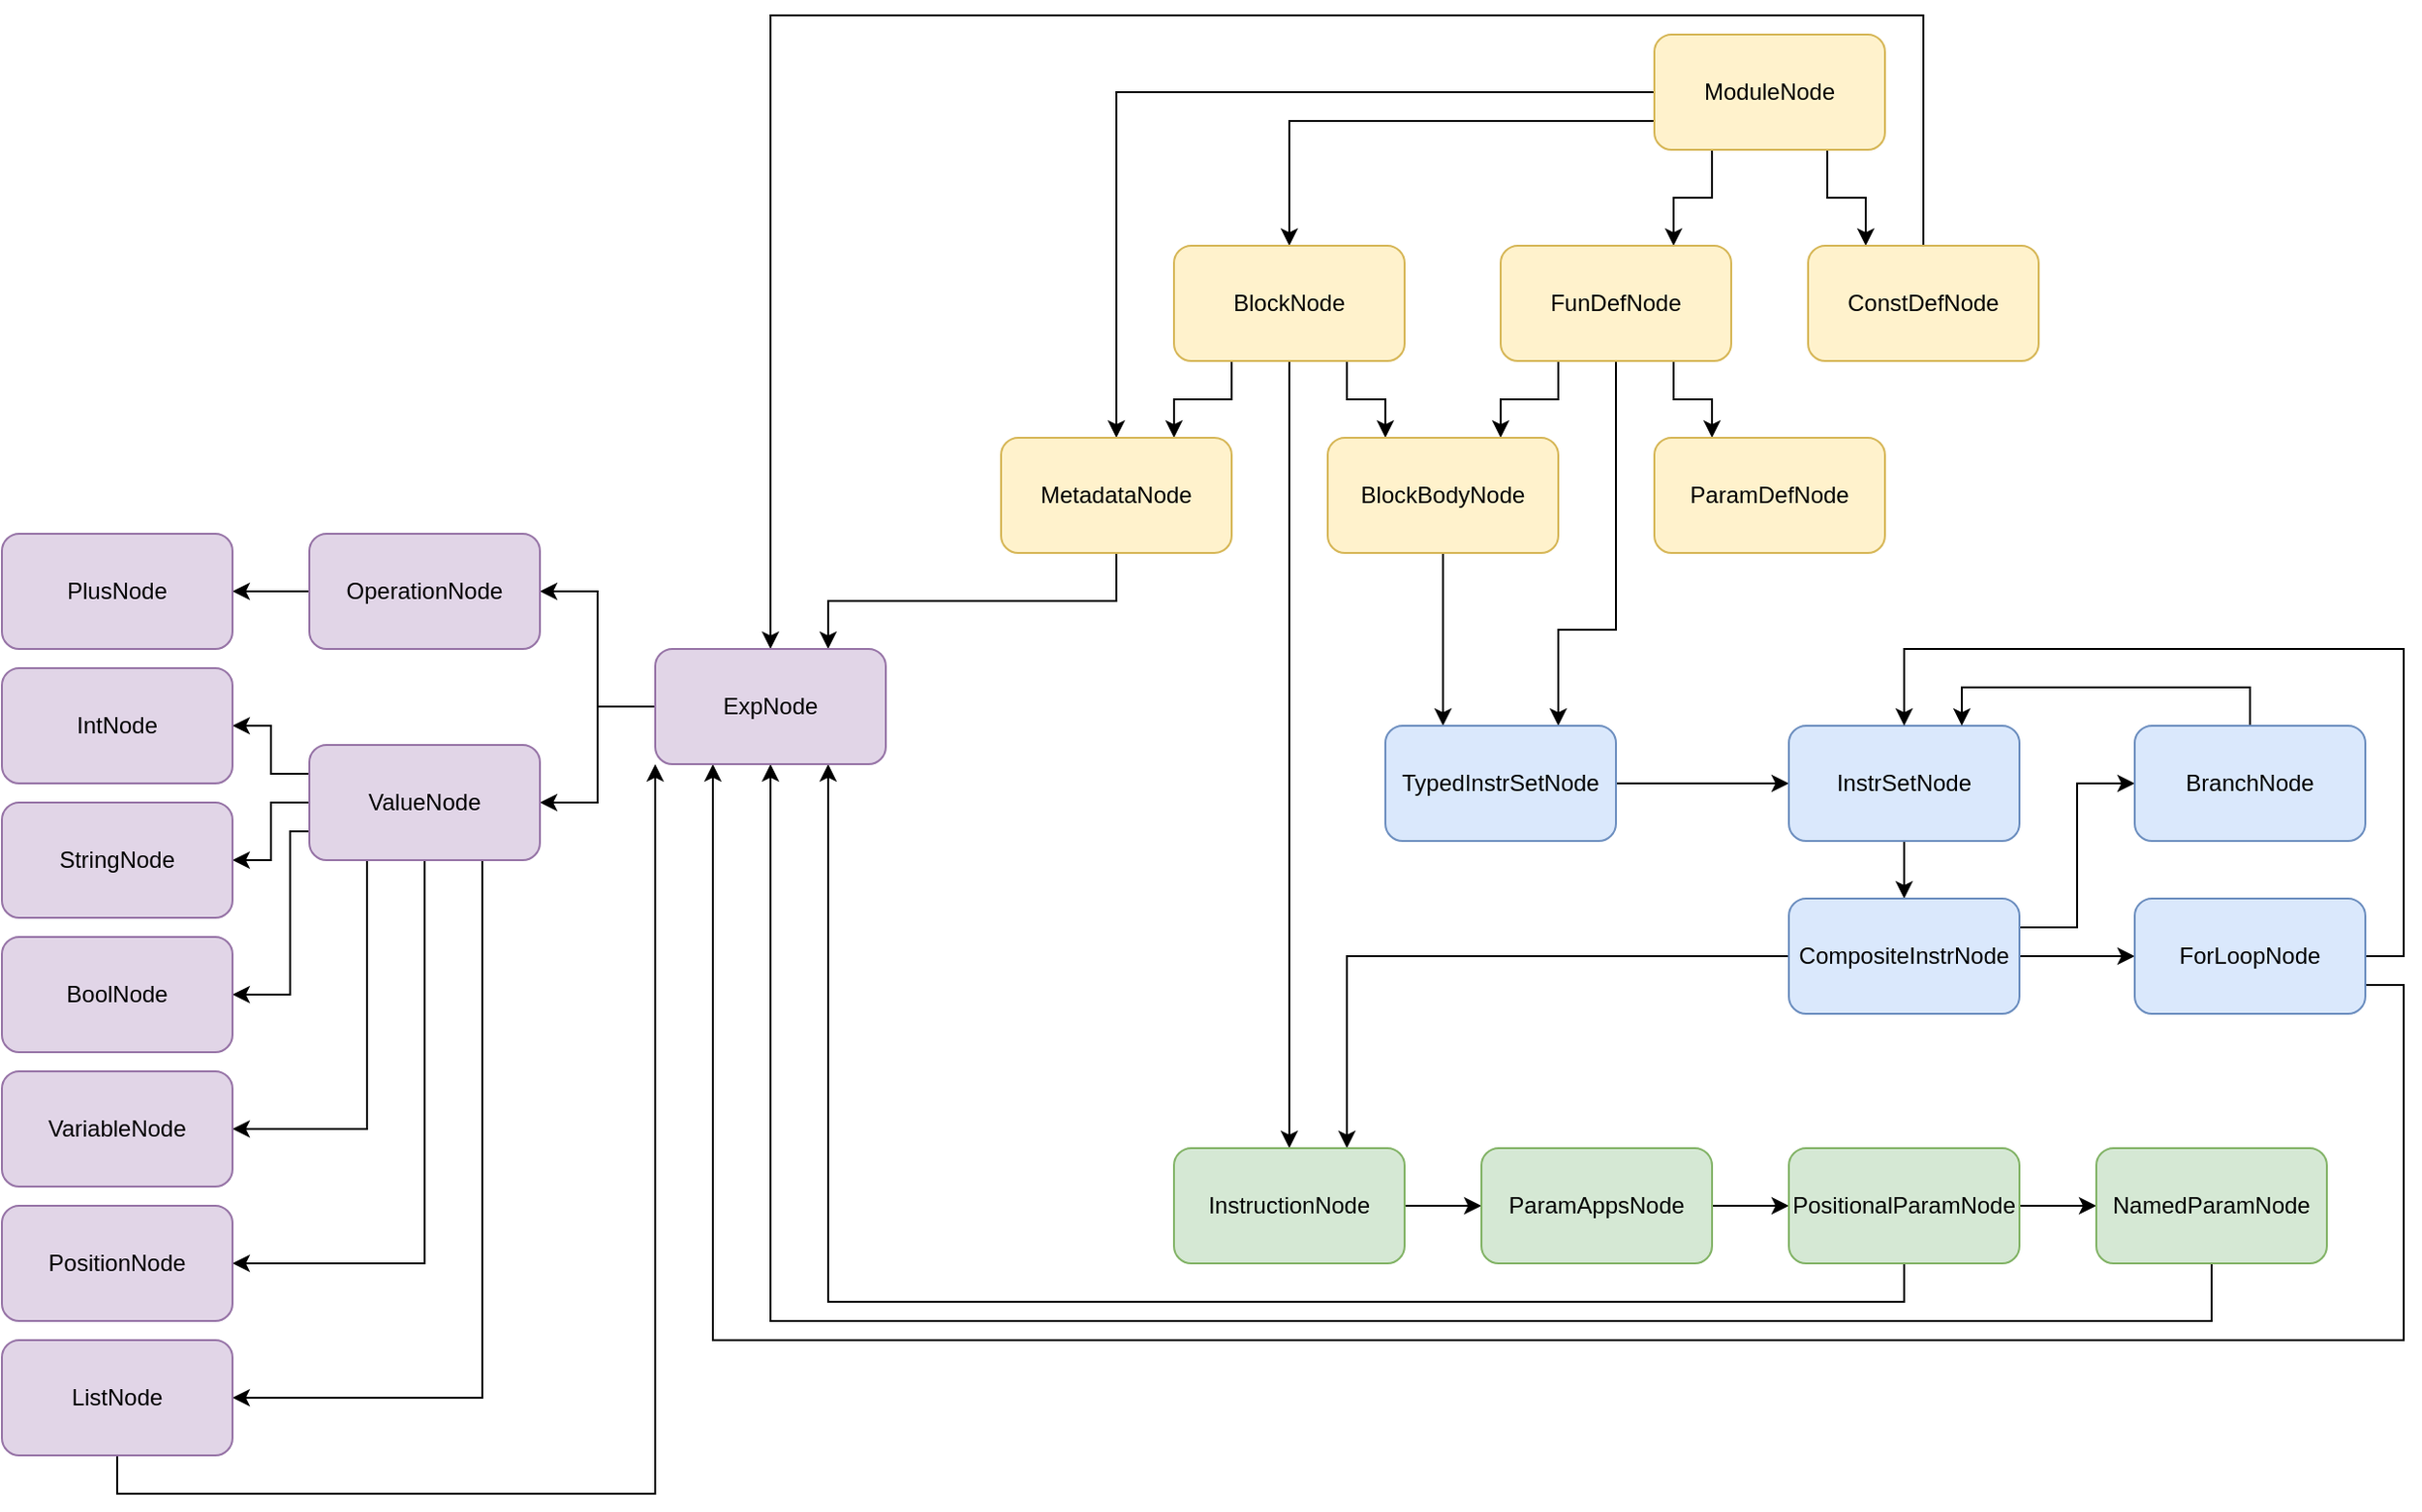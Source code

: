<mxfile version="28.0.7">
  <diagram name="Page-1" id="WyNRh-yo47AWvge_DOEv">
    <mxGraphModel dx="2505" dy="884" grid="1" gridSize="10" guides="1" tooltips="1" connect="1" arrows="1" fold="1" page="1" pageScale="1" pageWidth="827" pageHeight="1169" math="0" shadow="0">
      <root>
        <mxCell id="0" />
        <mxCell id="1" parent="0" />
        <mxCell id="GNe4mvPUVCvpiyLvqnW--13" style="edgeStyle=orthogonalEdgeStyle;rounded=0;orthogonalLoop=1;jettySize=auto;html=1;exitX=0;exitY=0.5;exitDx=0;exitDy=0;entryX=0.5;entryY=0;entryDx=0;entryDy=0;" edge="1" parent="1" source="GNe4mvPUVCvpiyLvqnW--1" target="GNe4mvPUVCvpiyLvqnW--18">
          <mxGeometry relative="1" as="geometry" />
        </mxCell>
        <mxCell id="GNe4mvPUVCvpiyLvqnW--14" style="edgeStyle=orthogonalEdgeStyle;rounded=0;orthogonalLoop=1;jettySize=auto;html=1;exitX=0.25;exitY=1;exitDx=0;exitDy=0;entryX=0.75;entryY=0;entryDx=0;entryDy=0;" edge="1" parent="1" source="GNe4mvPUVCvpiyLvqnW--1" target="GNe4mvPUVCvpiyLvqnW--4">
          <mxGeometry relative="1" as="geometry" />
        </mxCell>
        <mxCell id="GNe4mvPUVCvpiyLvqnW--16" style="edgeStyle=orthogonalEdgeStyle;rounded=0;orthogonalLoop=1;jettySize=auto;html=1;exitX=0.75;exitY=1;exitDx=0;exitDy=0;entryX=0.25;entryY=0;entryDx=0;entryDy=0;" edge="1" parent="1" source="GNe4mvPUVCvpiyLvqnW--1" target="GNe4mvPUVCvpiyLvqnW--5">
          <mxGeometry relative="1" as="geometry" />
        </mxCell>
        <mxCell id="GNe4mvPUVCvpiyLvqnW--53" style="edgeStyle=orthogonalEdgeStyle;rounded=0;orthogonalLoop=1;jettySize=auto;html=1;exitX=0;exitY=0.75;exitDx=0;exitDy=0;entryX=0.5;entryY=0;entryDx=0;entryDy=0;" edge="1" parent="1" source="GNe4mvPUVCvpiyLvqnW--1" target="GNe4mvPUVCvpiyLvqnW--3">
          <mxGeometry relative="1" as="geometry" />
        </mxCell>
        <mxCell id="GNe4mvPUVCvpiyLvqnW--1" value="ModuleNode" style="rounded=1;whiteSpace=wrap;html=1;fillColor=#fff2cc;strokeColor=#d6b656;" vertex="1" parent="1">
          <mxGeometry x="310" y="60" width="120" height="60" as="geometry" />
        </mxCell>
        <mxCell id="GNe4mvPUVCvpiyLvqnW--11" style="edgeStyle=orthogonalEdgeStyle;rounded=0;orthogonalLoop=1;jettySize=auto;html=1;exitX=0.75;exitY=1;exitDx=0;exitDy=0;entryX=0.25;entryY=0;entryDx=0;entryDy=0;" edge="1" parent="1" source="GNe4mvPUVCvpiyLvqnW--3" target="GNe4mvPUVCvpiyLvqnW--8">
          <mxGeometry relative="1" as="geometry" />
        </mxCell>
        <mxCell id="GNe4mvPUVCvpiyLvqnW--19" style="edgeStyle=orthogonalEdgeStyle;rounded=0;orthogonalLoop=1;jettySize=auto;html=1;exitX=0.25;exitY=1;exitDx=0;exitDy=0;entryX=0.75;entryY=0;entryDx=0;entryDy=0;" edge="1" parent="1" source="GNe4mvPUVCvpiyLvqnW--3" target="GNe4mvPUVCvpiyLvqnW--18">
          <mxGeometry relative="1" as="geometry" />
        </mxCell>
        <mxCell id="GNe4mvPUVCvpiyLvqnW--38" style="edgeStyle=orthogonalEdgeStyle;rounded=0;orthogonalLoop=1;jettySize=auto;html=1;exitX=0.5;exitY=1;exitDx=0;exitDy=0;entryX=0.5;entryY=0;entryDx=0;entryDy=0;" edge="1" parent="1" source="GNe4mvPUVCvpiyLvqnW--3" target="GNe4mvPUVCvpiyLvqnW--36">
          <mxGeometry relative="1" as="geometry" />
        </mxCell>
        <mxCell id="GNe4mvPUVCvpiyLvqnW--3" value="BlockNode" style="rounded=1;whiteSpace=wrap;html=1;fillColor=#fff2cc;strokeColor=#d6b656;" vertex="1" parent="1">
          <mxGeometry x="60" y="170" width="120" height="60" as="geometry" />
        </mxCell>
        <mxCell id="GNe4mvPUVCvpiyLvqnW--12" style="edgeStyle=orthogonalEdgeStyle;rounded=0;orthogonalLoop=1;jettySize=auto;html=1;exitX=0.25;exitY=1;exitDx=0;exitDy=0;entryX=0.75;entryY=0;entryDx=0;entryDy=0;" edge="1" parent="1" source="GNe4mvPUVCvpiyLvqnW--4" target="GNe4mvPUVCvpiyLvqnW--8">
          <mxGeometry relative="1" as="geometry" />
        </mxCell>
        <mxCell id="GNe4mvPUVCvpiyLvqnW--17" style="edgeStyle=orthogonalEdgeStyle;rounded=0;orthogonalLoop=1;jettySize=auto;html=1;exitX=0.75;exitY=1;exitDx=0;exitDy=0;entryX=0.25;entryY=0;entryDx=0;entryDy=0;" edge="1" parent="1" source="GNe4mvPUVCvpiyLvqnW--4" target="GNe4mvPUVCvpiyLvqnW--6">
          <mxGeometry relative="1" as="geometry" />
        </mxCell>
        <mxCell id="GNe4mvPUVCvpiyLvqnW--40" style="edgeStyle=orthogonalEdgeStyle;rounded=0;orthogonalLoop=1;jettySize=auto;html=1;exitX=0.5;exitY=1;exitDx=0;exitDy=0;entryX=0.75;entryY=0;entryDx=0;entryDy=0;" edge="1" parent="1" source="GNe4mvPUVCvpiyLvqnW--4" target="GNe4mvPUVCvpiyLvqnW--20">
          <mxGeometry relative="1" as="geometry">
            <Array as="points">
              <mxPoint x="290" y="370" />
              <mxPoint x="260" y="370" />
            </Array>
          </mxGeometry>
        </mxCell>
        <mxCell id="GNe4mvPUVCvpiyLvqnW--4" value="FunDefNode" style="rounded=1;whiteSpace=wrap;html=1;fillColor=#fff2cc;strokeColor=#d6b656;" vertex="1" parent="1">
          <mxGeometry x="230" y="170" width="120" height="60" as="geometry" />
        </mxCell>
        <mxCell id="GNe4mvPUVCvpiyLvqnW--52" style="edgeStyle=orthogonalEdgeStyle;rounded=0;orthogonalLoop=1;jettySize=auto;html=1;exitX=0.5;exitY=0;exitDx=0;exitDy=0;" edge="1" parent="1" source="GNe4mvPUVCvpiyLvqnW--5" target="GNe4mvPUVCvpiyLvqnW--47">
          <mxGeometry relative="1" as="geometry">
            <Array as="points">
              <mxPoint x="450" y="50" />
              <mxPoint x="-150" y="50" />
            </Array>
          </mxGeometry>
        </mxCell>
        <mxCell id="GNe4mvPUVCvpiyLvqnW--5" value="ConstDefNode" style="rounded=1;whiteSpace=wrap;html=1;fillColor=#fff2cc;strokeColor=#d6b656;" vertex="1" parent="1">
          <mxGeometry x="390" y="170" width="120" height="60" as="geometry" />
        </mxCell>
        <mxCell id="GNe4mvPUVCvpiyLvqnW--6" value="ParamDefNode" style="rounded=1;whiteSpace=wrap;html=1;fillColor=#fff2cc;strokeColor=#d6b656;" vertex="1" parent="1">
          <mxGeometry x="310" y="270" width="120" height="60" as="geometry" />
        </mxCell>
        <mxCell id="GNe4mvPUVCvpiyLvqnW--23" style="edgeStyle=orthogonalEdgeStyle;rounded=0;orthogonalLoop=1;jettySize=auto;html=1;exitX=0.5;exitY=1;exitDx=0;exitDy=0;entryX=0.25;entryY=0;entryDx=0;entryDy=0;" edge="1" parent="1" source="GNe4mvPUVCvpiyLvqnW--8" target="GNe4mvPUVCvpiyLvqnW--20">
          <mxGeometry relative="1" as="geometry" />
        </mxCell>
        <mxCell id="GNe4mvPUVCvpiyLvqnW--8" value="BlockBodyNode" style="rounded=1;whiteSpace=wrap;html=1;fillColor=#fff2cc;strokeColor=#d6b656;" vertex="1" parent="1">
          <mxGeometry x="140" y="270" width="120" height="60" as="geometry" />
        </mxCell>
        <mxCell id="GNe4mvPUVCvpiyLvqnW--48" style="edgeStyle=orthogonalEdgeStyle;rounded=0;orthogonalLoop=1;jettySize=auto;html=1;exitX=0.5;exitY=1;exitDx=0;exitDy=0;entryX=0.75;entryY=0;entryDx=0;entryDy=0;" edge="1" parent="1" source="GNe4mvPUVCvpiyLvqnW--18" target="GNe4mvPUVCvpiyLvqnW--47">
          <mxGeometry relative="1" as="geometry" />
        </mxCell>
        <mxCell id="GNe4mvPUVCvpiyLvqnW--18" value="MetadataNode" style="rounded=1;whiteSpace=wrap;html=1;fillColor=#fff2cc;strokeColor=#d6b656;" vertex="1" parent="1">
          <mxGeometry x="-30" y="270" width="120" height="60" as="geometry" />
        </mxCell>
        <mxCell id="GNe4mvPUVCvpiyLvqnW--26" style="edgeStyle=orthogonalEdgeStyle;rounded=0;orthogonalLoop=1;jettySize=auto;html=1;exitX=1;exitY=0.5;exitDx=0;exitDy=0;entryX=0;entryY=0.5;entryDx=0;entryDy=0;" edge="1" parent="1" source="GNe4mvPUVCvpiyLvqnW--20" target="GNe4mvPUVCvpiyLvqnW--24">
          <mxGeometry relative="1" as="geometry" />
        </mxCell>
        <mxCell id="GNe4mvPUVCvpiyLvqnW--20" value="TypedInstrSetNode" style="rounded=1;whiteSpace=wrap;html=1;fillColor=#dae8fc;strokeColor=#6c8ebf;" vertex="1" parent="1">
          <mxGeometry x="170" y="420" width="120" height="60" as="geometry" />
        </mxCell>
        <mxCell id="GNe4mvPUVCvpiyLvqnW--30" style="edgeStyle=orthogonalEdgeStyle;rounded=0;orthogonalLoop=1;jettySize=auto;html=1;exitX=0.5;exitY=1;exitDx=0;exitDy=0;entryX=0.5;entryY=0;entryDx=0;entryDy=0;" edge="1" parent="1" source="GNe4mvPUVCvpiyLvqnW--24" target="GNe4mvPUVCvpiyLvqnW--27">
          <mxGeometry relative="1" as="geometry" />
        </mxCell>
        <mxCell id="GNe4mvPUVCvpiyLvqnW--24" value="InstrSetNode" style="rounded=1;whiteSpace=wrap;html=1;fillColor=#dae8fc;strokeColor=#6c8ebf;" vertex="1" parent="1">
          <mxGeometry x="380" y="420" width="120" height="60" as="geometry" />
        </mxCell>
        <mxCell id="GNe4mvPUVCvpiyLvqnW--31" style="edgeStyle=orthogonalEdgeStyle;rounded=0;orthogonalLoop=1;jettySize=auto;html=1;exitX=1;exitY=0.5;exitDx=0;exitDy=0;entryX=0;entryY=0.5;entryDx=0;entryDy=0;" edge="1" parent="1" source="GNe4mvPUVCvpiyLvqnW--27" target="GNe4mvPUVCvpiyLvqnW--29">
          <mxGeometry relative="1" as="geometry" />
        </mxCell>
        <mxCell id="GNe4mvPUVCvpiyLvqnW--32" style="edgeStyle=orthogonalEdgeStyle;rounded=0;orthogonalLoop=1;jettySize=auto;html=1;exitX=1;exitY=0.25;exitDx=0;exitDy=0;entryX=0;entryY=0.5;entryDx=0;entryDy=0;" edge="1" parent="1" source="GNe4mvPUVCvpiyLvqnW--27" target="GNe4mvPUVCvpiyLvqnW--28">
          <mxGeometry relative="1" as="geometry" />
        </mxCell>
        <mxCell id="GNe4mvPUVCvpiyLvqnW--37" style="edgeStyle=orthogonalEdgeStyle;rounded=0;orthogonalLoop=1;jettySize=auto;html=1;exitX=0;exitY=0.5;exitDx=0;exitDy=0;entryX=0.75;entryY=0;entryDx=0;entryDy=0;" edge="1" parent="1" source="GNe4mvPUVCvpiyLvqnW--27" target="GNe4mvPUVCvpiyLvqnW--36">
          <mxGeometry relative="1" as="geometry" />
        </mxCell>
        <mxCell id="GNe4mvPUVCvpiyLvqnW--27" value="CompositeInstrNode" style="rounded=1;whiteSpace=wrap;html=1;fillColor=#dae8fc;strokeColor=#6c8ebf;" vertex="1" parent="1">
          <mxGeometry x="380" y="510" width="120" height="60" as="geometry" />
        </mxCell>
        <mxCell id="GNe4mvPUVCvpiyLvqnW--34" style="edgeStyle=orthogonalEdgeStyle;rounded=0;orthogonalLoop=1;jettySize=auto;html=1;exitX=0.5;exitY=0;exitDx=0;exitDy=0;entryX=0.75;entryY=0;entryDx=0;entryDy=0;" edge="1" parent="1" source="GNe4mvPUVCvpiyLvqnW--28" target="GNe4mvPUVCvpiyLvqnW--24">
          <mxGeometry relative="1" as="geometry" />
        </mxCell>
        <mxCell id="GNe4mvPUVCvpiyLvqnW--28" value="BranchNode" style="rounded=1;whiteSpace=wrap;html=1;fillColor=#dae8fc;strokeColor=#6c8ebf;" vertex="1" parent="1">
          <mxGeometry x="560" y="420" width="120" height="60" as="geometry" />
        </mxCell>
        <mxCell id="GNe4mvPUVCvpiyLvqnW--33" style="edgeStyle=orthogonalEdgeStyle;rounded=0;orthogonalLoop=1;jettySize=auto;html=1;exitX=1;exitY=0.5;exitDx=0;exitDy=0;entryX=0.5;entryY=0;entryDx=0;entryDy=0;" edge="1" parent="1" source="GNe4mvPUVCvpiyLvqnW--29" target="GNe4mvPUVCvpiyLvqnW--24">
          <mxGeometry relative="1" as="geometry">
            <Array as="points">
              <mxPoint x="700" y="540" />
              <mxPoint x="700" y="380" />
              <mxPoint x="440" y="380" />
            </Array>
          </mxGeometry>
        </mxCell>
        <mxCell id="GNe4mvPUVCvpiyLvqnW--51" style="edgeStyle=orthogonalEdgeStyle;rounded=0;orthogonalLoop=1;jettySize=auto;html=1;exitX=1;exitY=0.75;exitDx=0;exitDy=0;entryX=0.25;entryY=1;entryDx=0;entryDy=0;" edge="1" parent="1" source="GNe4mvPUVCvpiyLvqnW--29" target="GNe4mvPUVCvpiyLvqnW--47">
          <mxGeometry relative="1" as="geometry">
            <Array as="points">
              <mxPoint x="700" y="555" />
              <mxPoint x="700" y="740" />
              <mxPoint x="-180" y="740" />
            </Array>
          </mxGeometry>
        </mxCell>
        <mxCell id="GNe4mvPUVCvpiyLvqnW--29" value="ForLoopNode" style="rounded=1;whiteSpace=wrap;html=1;fillColor=#dae8fc;strokeColor=#6c8ebf;" vertex="1" parent="1">
          <mxGeometry x="560" y="510" width="120" height="60" as="geometry" />
        </mxCell>
        <mxCell id="GNe4mvPUVCvpiyLvqnW--44" style="edgeStyle=orthogonalEdgeStyle;rounded=0;orthogonalLoop=1;jettySize=auto;html=1;exitX=1;exitY=0.5;exitDx=0;exitDy=0;" edge="1" parent="1" source="GNe4mvPUVCvpiyLvqnW--36" target="GNe4mvPUVCvpiyLvqnW--41">
          <mxGeometry relative="1" as="geometry" />
        </mxCell>
        <mxCell id="GNe4mvPUVCvpiyLvqnW--36" value="InstructionNode" style="rounded=1;whiteSpace=wrap;html=1;fillColor=#d5e8d4;strokeColor=#82b366;" vertex="1" parent="1">
          <mxGeometry x="60" y="640" width="120" height="60" as="geometry" />
        </mxCell>
        <mxCell id="GNe4mvPUVCvpiyLvqnW--45" style="edgeStyle=orthogonalEdgeStyle;rounded=0;orthogonalLoop=1;jettySize=auto;html=1;exitX=1;exitY=0.5;exitDx=0;exitDy=0;entryX=0;entryY=0.5;entryDx=0;entryDy=0;" edge="1" parent="1" source="GNe4mvPUVCvpiyLvqnW--41" target="GNe4mvPUVCvpiyLvqnW--42">
          <mxGeometry relative="1" as="geometry" />
        </mxCell>
        <mxCell id="GNe4mvPUVCvpiyLvqnW--41" value="ParamAppsNode" style="rounded=1;whiteSpace=wrap;html=1;fillColor=#d5e8d4;strokeColor=#82b366;" vertex="1" parent="1">
          <mxGeometry x="220" y="640" width="120" height="60" as="geometry" />
        </mxCell>
        <mxCell id="GNe4mvPUVCvpiyLvqnW--46" style="edgeStyle=orthogonalEdgeStyle;rounded=0;orthogonalLoop=1;jettySize=auto;html=1;exitX=1;exitY=0.5;exitDx=0;exitDy=0;" edge="1" parent="1" source="GNe4mvPUVCvpiyLvqnW--42" target="GNe4mvPUVCvpiyLvqnW--43">
          <mxGeometry relative="1" as="geometry" />
        </mxCell>
        <mxCell id="GNe4mvPUVCvpiyLvqnW--49" style="edgeStyle=orthogonalEdgeStyle;rounded=0;orthogonalLoop=1;jettySize=auto;html=1;exitX=0.5;exitY=1;exitDx=0;exitDy=0;entryX=0.75;entryY=1;entryDx=0;entryDy=0;" edge="1" parent="1" source="GNe4mvPUVCvpiyLvqnW--42" target="GNe4mvPUVCvpiyLvqnW--47">
          <mxGeometry relative="1" as="geometry" />
        </mxCell>
        <mxCell id="GNe4mvPUVCvpiyLvqnW--42" value="PositionalParamNode" style="rounded=1;whiteSpace=wrap;html=1;fillColor=#d5e8d4;strokeColor=#82b366;" vertex="1" parent="1">
          <mxGeometry x="380" y="640" width="120" height="60" as="geometry" />
        </mxCell>
        <mxCell id="GNe4mvPUVCvpiyLvqnW--50" style="edgeStyle=orthogonalEdgeStyle;rounded=0;orthogonalLoop=1;jettySize=auto;html=1;exitX=0.5;exitY=1;exitDx=0;exitDy=0;entryX=0.5;entryY=1;entryDx=0;entryDy=0;" edge="1" parent="1" source="GNe4mvPUVCvpiyLvqnW--43" target="GNe4mvPUVCvpiyLvqnW--47">
          <mxGeometry relative="1" as="geometry">
            <Array as="points">
              <mxPoint x="600" y="730" />
              <mxPoint x="-150" y="730" />
            </Array>
          </mxGeometry>
        </mxCell>
        <mxCell id="GNe4mvPUVCvpiyLvqnW--43" value="NamedParamNode" style="rounded=1;whiteSpace=wrap;html=1;fillColor=#d5e8d4;strokeColor=#82b366;" vertex="1" parent="1">
          <mxGeometry x="540" y="640" width="120" height="60" as="geometry" />
        </mxCell>
        <mxCell id="GNe4mvPUVCvpiyLvqnW--56" style="edgeStyle=orthogonalEdgeStyle;rounded=0;orthogonalLoop=1;jettySize=auto;html=1;exitX=0;exitY=0.5;exitDx=0;exitDy=0;entryX=1;entryY=0.5;entryDx=0;entryDy=0;" edge="1" parent="1" source="GNe4mvPUVCvpiyLvqnW--47" target="GNe4mvPUVCvpiyLvqnW--54">
          <mxGeometry relative="1" as="geometry" />
        </mxCell>
        <mxCell id="GNe4mvPUVCvpiyLvqnW--57" style="edgeStyle=orthogonalEdgeStyle;rounded=0;orthogonalLoop=1;jettySize=auto;html=1;exitX=0;exitY=0.5;exitDx=0;exitDy=0;entryX=1;entryY=0.5;entryDx=0;entryDy=0;" edge="1" parent="1" source="GNe4mvPUVCvpiyLvqnW--47" target="GNe4mvPUVCvpiyLvqnW--55">
          <mxGeometry relative="1" as="geometry" />
        </mxCell>
        <mxCell id="GNe4mvPUVCvpiyLvqnW--47" value="ExpNode" style="rounded=1;whiteSpace=wrap;html=1;fillColor=#e1d5e7;strokeColor=#9673a6;" vertex="1" parent="1">
          <mxGeometry x="-210" y="380" width="120" height="60" as="geometry" />
        </mxCell>
        <mxCell id="GNe4mvPUVCvpiyLvqnW--59" style="edgeStyle=orthogonalEdgeStyle;rounded=0;orthogonalLoop=1;jettySize=auto;html=1;exitX=0;exitY=0.5;exitDx=0;exitDy=0;entryX=1;entryY=0.5;entryDx=0;entryDy=0;" edge="1" parent="1" source="GNe4mvPUVCvpiyLvqnW--54" target="GNe4mvPUVCvpiyLvqnW--58">
          <mxGeometry relative="1" as="geometry" />
        </mxCell>
        <mxCell id="GNe4mvPUVCvpiyLvqnW--54" value="OperationNode" style="rounded=1;whiteSpace=wrap;html=1;fillColor=#e1d5e7;strokeColor=#9673a6;" vertex="1" parent="1">
          <mxGeometry x="-390" y="320" width="120" height="60" as="geometry" />
        </mxCell>
        <mxCell id="GNe4mvPUVCvpiyLvqnW--61" style="edgeStyle=orthogonalEdgeStyle;rounded=0;orthogonalLoop=1;jettySize=auto;html=1;exitX=0;exitY=0.25;exitDx=0;exitDy=0;entryX=1;entryY=0.5;entryDx=0;entryDy=0;" edge="1" parent="1" source="GNe4mvPUVCvpiyLvqnW--55" target="GNe4mvPUVCvpiyLvqnW--60">
          <mxGeometry relative="1" as="geometry" />
        </mxCell>
        <mxCell id="GNe4mvPUVCvpiyLvqnW--63" style="edgeStyle=orthogonalEdgeStyle;rounded=0;orthogonalLoop=1;jettySize=auto;html=1;exitX=0;exitY=0.5;exitDx=0;exitDy=0;entryX=1;entryY=0.5;entryDx=0;entryDy=0;" edge="1" parent="1" source="GNe4mvPUVCvpiyLvqnW--55" target="GNe4mvPUVCvpiyLvqnW--62">
          <mxGeometry relative="1" as="geometry" />
        </mxCell>
        <mxCell id="GNe4mvPUVCvpiyLvqnW--70" style="edgeStyle=orthogonalEdgeStyle;rounded=0;orthogonalLoop=1;jettySize=auto;html=1;exitX=0.25;exitY=1;exitDx=0;exitDy=0;entryX=1;entryY=0.5;entryDx=0;entryDy=0;" edge="1" parent="1" source="GNe4mvPUVCvpiyLvqnW--55" target="GNe4mvPUVCvpiyLvqnW--65">
          <mxGeometry relative="1" as="geometry" />
        </mxCell>
        <mxCell id="GNe4mvPUVCvpiyLvqnW--71" style="edgeStyle=orthogonalEdgeStyle;rounded=0;orthogonalLoop=1;jettySize=auto;html=1;exitX=0.5;exitY=1;exitDx=0;exitDy=0;entryX=1;entryY=0.5;entryDx=0;entryDy=0;" edge="1" parent="1" source="GNe4mvPUVCvpiyLvqnW--55" target="GNe4mvPUVCvpiyLvqnW--66">
          <mxGeometry relative="1" as="geometry" />
        </mxCell>
        <mxCell id="GNe4mvPUVCvpiyLvqnW--72" style="edgeStyle=orthogonalEdgeStyle;rounded=0;orthogonalLoop=1;jettySize=auto;html=1;exitX=0.75;exitY=1;exitDx=0;exitDy=0;entryX=1;entryY=0.5;entryDx=0;entryDy=0;" edge="1" parent="1" source="GNe4mvPUVCvpiyLvqnW--55" target="GNe4mvPUVCvpiyLvqnW--67">
          <mxGeometry relative="1" as="geometry" />
        </mxCell>
        <mxCell id="GNe4mvPUVCvpiyLvqnW--75" style="edgeStyle=orthogonalEdgeStyle;rounded=0;orthogonalLoop=1;jettySize=auto;html=1;exitX=0;exitY=0.75;exitDx=0;exitDy=0;entryX=1;entryY=0.5;entryDx=0;entryDy=0;" edge="1" parent="1" source="GNe4mvPUVCvpiyLvqnW--55" target="GNe4mvPUVCvpiyLvqnW--64">
          <mxGeometry relative="1" as="geometry">
            <Array as="points">
              <mxPoint x="-400" y="475" />
              <mxPoint x="-400" y="560" />
            </Array>
          </mxGeometry>
        </mxCell>
        <mxCell id="GNe4mvPUVCvpiyLvqnW--55" value="ValueNode" style="rounded=1;whiteSpace=wrap;html=1;fillColor=#e1d5e7;strokeColor=#9673a6;" vertex="1" parent="1">
          <mxGeometry x="-390" y="430" width="120" height="60" as="geometry" />
        </mxCell>
        <mxCell id="GNe4mvPUVCvpiyLvqnW--58" value="PlusNode" style="rounded=1;whiteSpace=wrap;html=1;fillColor=#e1d5e7;strokeColor=#9673a6;" vertex="1" parent="1">
          <mxGeometry x="-550" y="320" width="120" height="60" as="geometry" />
        </mxCell>
        <mxCell id="GNe4mvPUVCvpiyLvqnW--60" value="IntNode" style="rounded=1;whiteSpace=wrap;html=1;fillColor=#e1d5e7;strokeColor=#9673a6;" vertex="1" parent="1">
          <mxGeometry x="-550" y="390" width="120" height="60" as="geometry" />
        </mxCell>
        <mxCell id="GNe4mvPUVCvpiyLvqnW--62" value="StringNode" style="rounded=1;whiteSpace=wrap;html=1;fillColor=#e1d5e7;strokeColor=#9673a6;" vertex="1" parent="1">
          <mxGeometry x="-550" y="460" width="120" height="60" as="geometry" />
        </mxCell>
        <mxCell id="GNe4mvPUVCvpiyLvqnW--64" value="BoolNode" style="rounded=1;whiteSpace=wrap;html=1;fillColor=#e1d5e7;strokeColor=#9673a6;" vertex="1" parent="1">
          <mxGeometry x="-550" y="530" width="120" height="60" as="geometry" />
        </mxCell>
        <mxCell id="GNe4mvPUVCvpiyLvqnW--65" value="VariableNode" style="rounded=1;whiteSpace=wrap;html=1;fillColor=#e1d5e7;strokeColor=#9673a6;" vertex="1" parent="1">
          <mxGeometry x="-550" y="600" width="120" height="60" as="geometry" />
        </mxCell>
        <mxCell id="GNe4mvPUVCvpiyLvqnW--66" value="PositionNode" style="rounded=1;whiteSpace=wrap;html=1;fillColor=#e1d5e7;strokeColor=#9673a6;" vertex="1" parent="1">
          <mxGeometry x="-550" y="670" width="120" height="60" as="geometry" />
        </mxCell>
        <mxCell id="GNe4mvPUVCvpiyLvqnW--74" style="edgeStyle=orthogonalEdgeStyle;rounded=0;orthogonalLoop=1;jettySize=auto;html=1;exitX=0.5;exitY=1;exitDx=0;exitDy=0;entryX=0;entryY=1;entryDx=0;entryDy=0;" edge="1" parent="1" source="GNe4mvPUVCvpiyLvqnW--67" target="GNe4mvPUVCvpiyLvqnW--47">
          <mxGeometry relative="1" as="geometry" />
        </mxCell>
        <mxCell id="GNe4mvPUVCvpiyLvqnW--67" value="ListNode" style="rounded=1;whiteSpace=wrap;html=1;fillColor=#e1d5e7;strokeColor=#9673a6;" vertex="1" parent="1">
          <mxGeometry x="-550" y="740" width="120" height="60" as="geometry" />
        </mxCell>
      </root>
    </mxGraphModel>
  </diagram>
</mxfile>
